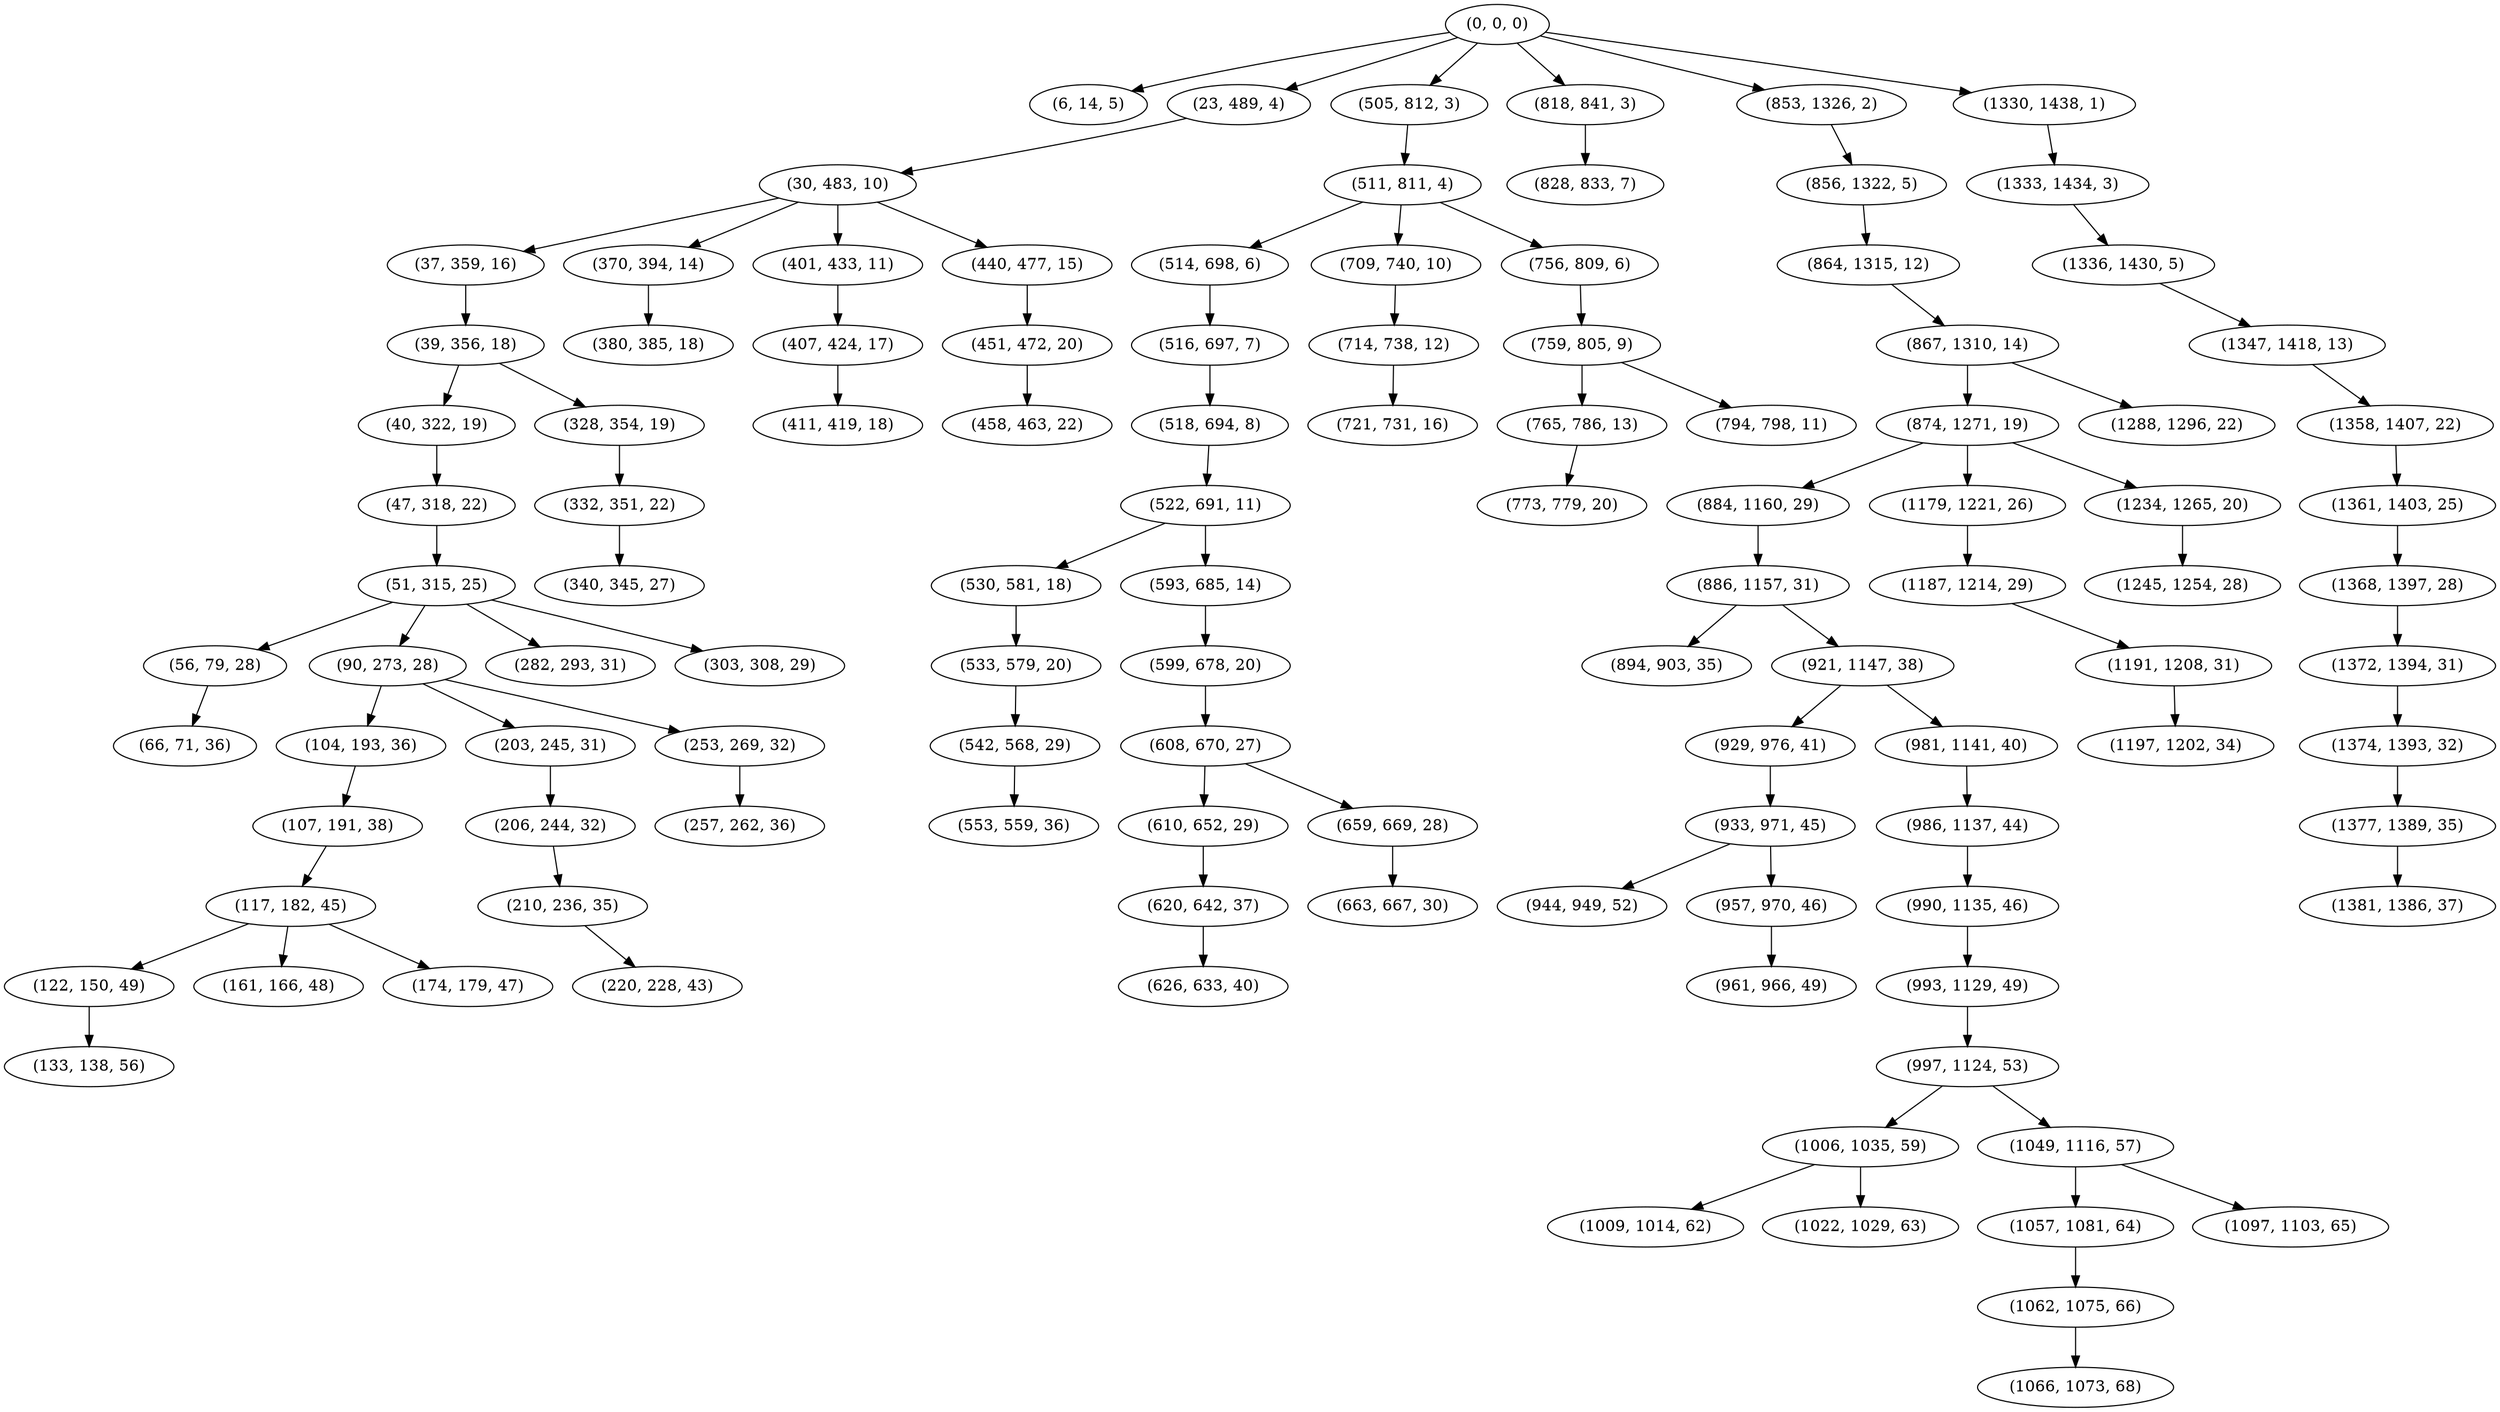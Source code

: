 digraph tree {
    "(0, 0, 0)";
    "(6, 14, 5)";
    "(23, 489, 4)";
    "(30, 483, 10)";
    "(37, 359, 16)";
    "(39, 356, 18)";
    "(40, 322, 19)";
    "(47, 318, 22)";
    "(51, 315, 25)";
    "(56, 79, 28)";
    "(66, 71, 36)";
    "(90, 273, 28)";
    "(104, 193, 36)";
    "(107, 191, 38)";
    "(117, 182, 45)";
    "(122, 150, 49)";
    "(133, 138, 56)";
    "(161, 166, 48)";
    "(174, 179, 47)";
    "(203, 245, 31)";
    "(206, 244, 32)";
    "(210, 236, 35)";
    "(220, 228, 43)";
    "(253, 269, 32)";
    "(257, 262, 36)";
    "(282, 293, 31)";
    "(303, 308, 29)";
    "(328, 354, 19)";
    "(332, 351, 22)";
    "(340, 345, 27)";
    "(370, 394, 14)";
    "(380, 385, 18)";
    "(401, 433, 11)";
    "(407, 424, 17)";
    "(411, 419, 18)";
    "(440, 477, 15)";
    "(451, 472, 20)";
    "(458, 463, 22)";
    "(505, 812, 3)";
    "(511, 811, 4)";
    "(514, 698, 6)";
    "(516, 697, 7)";
    "(518, 694, 8)";
    "(522, 691, 11)";
    "(530, 581, 18)";
    "(533, 579, 20)";
    "(542, 568, 29)";
    "(553, 559, 36)";
    "(593, 685, 14)";
    "(599, 678, 20)";
    "(608, 670, 27)";
    "(610, 652, 29)";
    "(620, 642, 37)";
    "(626, 633, 40)";
    "(659, 669, 28)";
    "(663, 667, 30)";
    "(709, 740, 10)";
    "(714, 738, 12)";
    "(721, 731, 16)";
    "(756, 809, 6)";
    "(759, 805, 9)";
    "(765, 786, 13)";
    "(773, 779, 20)";
    "(794, 798, 11)";
    "(818, 841, 3)";
    "(828, 833, 7)";
    "(853, 1326, 2)";
    "(856, 1322, 5)";
    "(864, 1315, 12)";
    "(867, 1310, 14)";
    "(874, 1271, 19)";
    "(884, 1160, 29)";
    "(886, 1157, 31)";
    "(894, 903, 35)";
    "(921, 1147, 38)";
    "(929, 976, 41)";
    "(933, 971, 45)";
    "(944, 949, 52)";
    "(957, 970, 46)";
    "(961, 966, 49)";
    "(981, 1141, 40)";
    "(986, 1137, 44)";
    "(990, 1135, 46)";
    "(993, 1129, 49)";
    "(997, 1124, 53)";
    "(1006, 1035, 59)";
    "(1009, 1014, 62)";
    "(1022, 1029, 63)";
    "(1049, 1116, 57)";
    "(1057, 1081, 64)";
    "(1062, 1075, 66)";
    "(1066, 1073, 68)";
    "(1097, 1103, 65)";
    "(1179, 1221, 26)";
    "(1187, 1214, 29)";
    "(1191, 1208, 31)";
    "(1197, 1202, 34)";
    "(1234, 1265, 20)";
    "(1245, 1254, 28)";
    "(1288, 1296, 22)";
    "(1330, 1438, 1)";
    "(1333, 1434, 3)";
    "(1336, 1430, 5)";
    "(1347, 1418, 13)";
    "(1358, 1407, 22)";
    "(1361, 1403, 25)";
    "(1368, 1397, 28)";
    "(1372, 1394, 31)";
    "(1374, 1393, 32)";
    "(1377, 1389, 35)";
    "(1381, 1386, 37)";
    "(0, 0, 0)" -> "(6, 14, 5)";
    "(0, 0, 0)" -> "(23, 489, 4)";
    "(0, 0, 0)" -> "(505, 812, 3)";
    "(0, 0, 0)" -> "(818, 841, 3)";
    "(0, 0, 0)" -> "(853, 1326, 2)";
    "(0, 0, 0)" -> "(1330, 1438, 1)";
    "(23, 489, 4)" -> "(30, 483, 10)";
    "(30, 483, 10)" -> "(37, 359, 16)";
    "(30, 483, 10)" -> "(370, 394, 14)";
    "(30, 483, 10)" -> "(401, 433, 11)";
    "(30, 483, 10)" -> "(440, 477, 15)";
    "(37, 359, 16)" -> "(39, 356, 18)";
    "(39, 356, 18)" -> "(40, 322, 19)";
    "(39, 356, 18)" -> "(328, 354, 19)";
    "(40, 322, 19)" -> "(47, 318, 22)";
    "(47, 318, 22)" -> "(51, 315, 25)";
    "(51, 315, 25)" -> "(56, 79, 28)";
    "(51, 315, 25)" -> "(90, 273, 28)";
    "(51, 315, 25)" -> "(282, 293, 31)";
    "(51, 315, 25)" -> "(303, 308, 29)";
    "(56, 79, 28)" -> "(66, 71, 36)";
    "(90, 273, 28)" -> "(104, 193, 36)";
    "(90, 273, 28)" -> "(203, 245, 31)";
    "(90, 273, 28)" -> "(253, 269, 32)";
    "(104, 193, 36)" -> "(107, 191, 38)";
    "(107, 191, 38)" -> "(117, 182, 45)";
    "(117, 182, 45)" -> "(122, 150, 49)";
    "(117, 182, 45)" -> "(161, 166, 48)";
    "(117, 182, 45)" -> "(174, 179, 47)";
    "(122, 150, 49)" -> "(133, 138, 56)";
    "(203, 245, 31)" -> "(206, 244, 32)";
    "(206, 244, 32)" -> "(210, 236, 35)";
    "(210, 236, 35)" -> "(220, 228, 43)";
    "(253, 269, 32)" -> "(257, 262, 36)";
    "(328, 354, 19)" -> "(332, 351, 22)";
    "(332, 351, 22)" -> "(340, 345, 27)";
    "(370, 394, 14)" -> "(380, 385, 18)";
    "(401, 433, 11)" -> "(407, 424, 17)";
    "(407, 424, 17)" -> "(411, 419, 18)";
    "(440, 477, 15)" -> "(451, 472, 20)";
    "(451, 472, 20)" -> "(458, 463, 22)";
    "(505, 812, 3)" -> "(511, 811, 4)";
    "(511, 811, 4)" -> "(514, 698, 6)";
    "(511, 811, 4)" -> "(709, 740, 10)";
    "(511, 811, 4)" -> "(756, 809, 6)";
    "(514, 698, 6)" -> "(516, 697, 7)";
    "(516, 697, 7)" -> "(518, 694, 8)";
    "(518, 694, 8)" -> "(522, 691, 11)";
    "(522, 691, 11)" -> "(530, 581, 18)";
    "(522, 691, 11)" -> "(593, 685, 14)";
    "(530, 581, 18)" -> "(533, 579, 20)";
    "(533, 579, 20)" -> "(542, 568, 29)";
    "(542, 568, 29)" -> "(553, 559, 36)";
    "(593, 685, 14)" -> "(599, 678, 20)";
    "(599, 678, 20)" -> "(608, 670, 27)";
    "(608, 670, 27)" -> "(610, 652, 29)";
    "(608, 670, 27)" -> "(659, 669, 28)";
    "(610, 652, 29)" -> "(620, 642, 37)";
    "(620, 642, 37)" -> "(626, 633, 40)";
    "(659, 669, 28)" -> "(663, 667, 30)";
    "(709, 740, 10)" -> "(714, 738, 12)";
    "(714, 738, 12)" -> "(721, 731, 16)";
    "(756, 809, 6)" -> "(759, 805, 9)";
    "(759, 805, 9)" -> "(765, 786, 13)";
    "(759, 805, 9)" -> "(794, 798, 11)";
    "(765, 786, 13)" -> "(773, 779, 20)";
    "(818, 841, 3)" -> "(828, 833, 7)";
    "(853, 1326, 2)" -> "(856, 1322, 5)";
    "(856, 1322, 5)" -> "(864, 1315, 12)";
    "(864, 1315, 12)" -> "(867, 1310, 14)";
    "(867, 1310, 14)" -> "(874, 1271, 19)";
    "(867, 1310, 14)" -> "(1288, 1296, 22)";
    "(874, 1271, 19)" -> "(884, 1160, 29)";
    "(874, 1271, 19)" -> "(1179, 1221, 26)";
    "(874, 1271, 19)" -> "(1234, 1265, 20)";
    "(884, 1160, 29)" -> "(886, 1157, 31)";
    "(886, 1157, 31)" -> "(894, 903, 35)";
    "(886, 1157, 31)" -> "(921, 1147, 38)";
    "(921, 1147, 38)" -> "(929, 976, 41)";
    "(921, 1147, 38)" -> "(981, 1141, 40)";
    "(929, 976, 41)" -> "(933, 971, 45)";
    "(933, 971, 45)" -> "(944, 949, 52)";
    "(933, 971, 45)" -> "(957, 970, 46)";
    "(957, 970, 46)" -> "(961, 966, 49)";
    "(981, 1141, 40)" -> "(986, 1137, 44)";
    "(986, 1137, 44)" -> "(990, 1135, 46)";
    "(990, 1135, 46)" -> "(993, 1129, 49)";
    "(993, 1129, 49)" -> "(997, 1124, 53)";
    "(997, 1124, 53)" -> "(1006, 1035, 59)";
    "(997, 1124, 53)" -> "(1049, 1116, 57)";
    "(1006, 1035, 59)" -> "(1009, 1014, 62)";
    "(1006, 1035, 59)" -> "(1022, 1029, 63)";
    "(1049, 1116, 57)" -> "(1057, 1081, 64)";
    "(1049, 1116, 57)" -> "(1097, 1103, 65)";
    "(1057, 1081, 64)" -> "(1062, 1075, 66)";
    "(1062, 1075, 66)" -> "(1066, 1073, 68)";
    "(1179, 1221, 26)" -> "(1187, 1214, 29)";
    "(1187, 1214, 29)" -> "(1191, 1208, 31)";
    "(1191, 1208, 31)" -> "(1197, 1202, 34)";
    "(1234, 1265, 20)" -> "(1245, 1254, 28)";
    "(1330, 1438, 1)" -> "(1333, 1434, 3)";
    "(1333, 1434, 3)" -> "(1336, 1430, 5)";
    "(1336, 1430, 5)" -> "(1347, 1418, 13)";
    "(1347, 1418, 13)" -> "(1358, 1407, 22)";
    "(1358, 1407, 22)" -> "(1361, 1403, 25)";
    "(1361, 1403, 25)" -> "(1368, 1397, 28)";
    "(1368, 1397, 28)" -> "(1372, 1394, 31)";
    "(1372, 1394, 31)" -> "(1374, 1393, 32)";
    "(1374, 1393, 32)" -> "(1377, 1389, 35)";
    "(1377, 1389, 35)" -> "(1381, 1386, 37)";
}
